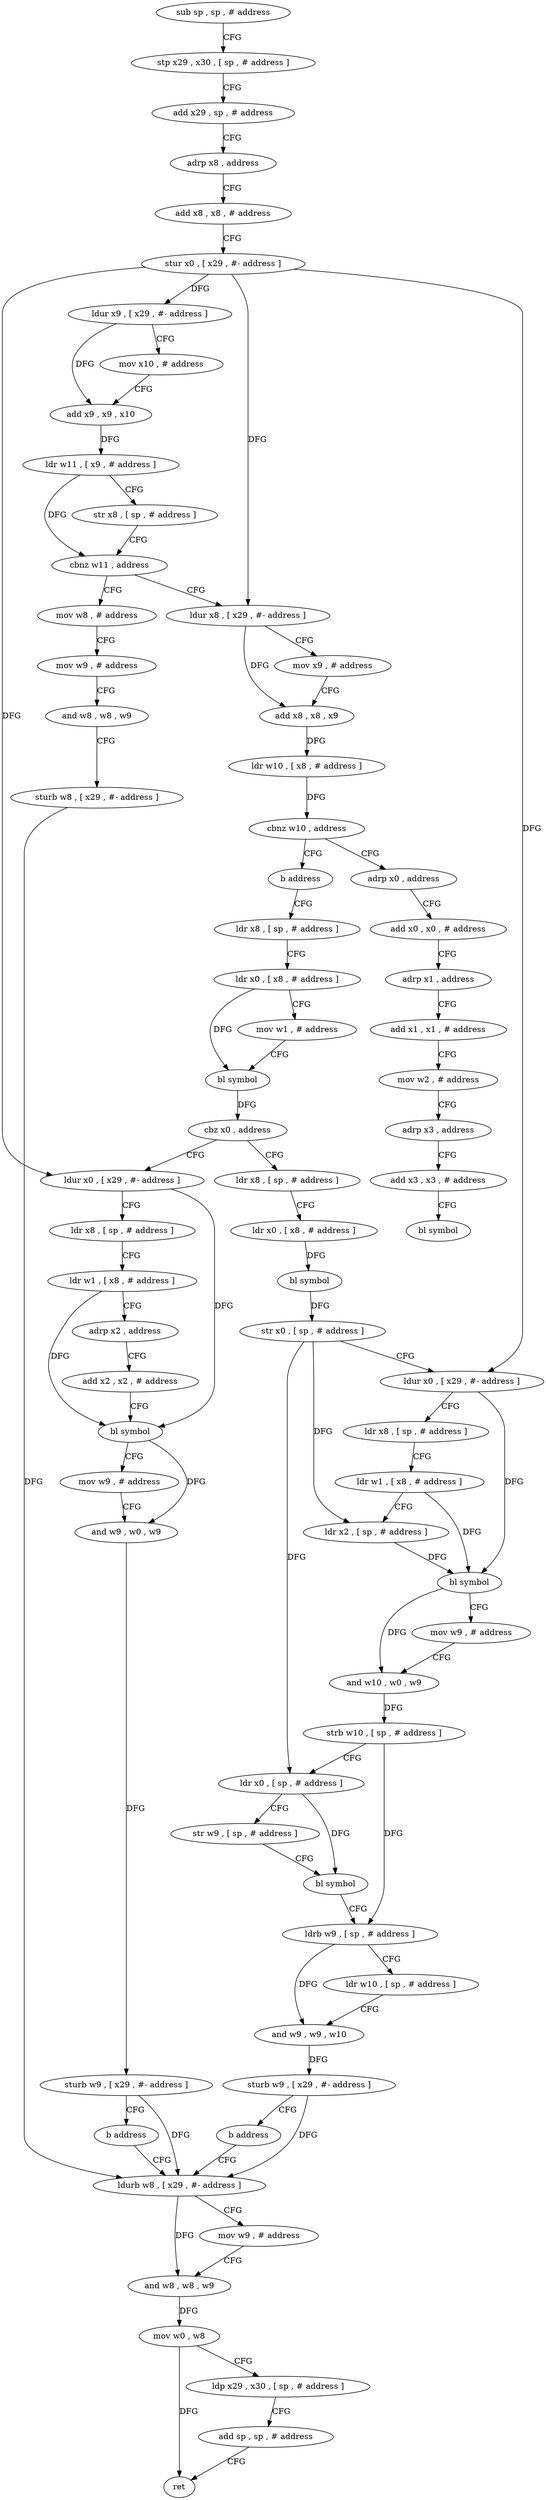 digraph "func" {
"4228012" [label = "sub sp , sp , # address" ]
"4228016" [label = "stp x29 , x30 , [ sp , # address ]" ]
"4228020" [label = "add x29 , sp , # address" ]
"4228024" [label = "adrp x8 , address" ]
"4228028" [label = "add x8 , x8 , # address" ]
"4228032" [label = "stur x0 , [ x29 , #- address ]" ]
"4228036" [label = "ldur x9 , [ x29 , #- address ]" ]
"4228040" [label = "mov x10 , # address" ]
"4228044" [label = "add x9 , x9 , x10" ]
"4228048" [label = "ldr w11 , [ x9 , # address ]" ]
"4228052" [label = "str x8 , [ sp , # address ]" ]
"4228056" [label = "cbnz w11 , address" ]
"4228256" [label = "mov w8 , # address" ]
"4228060" [label = "ldur x8 , [ x29 , #- address ]" ]
"4228260" [label = "mov w9 , # address" ]
"4228264" [label = "and w8 , w8 , w9" ]
"4228268" [label = "sturb w8 , [ x29 , #- address ]" ]
"4228272" [label = "ldurb w8 , [ x29 , #- address ]" ]
"4228064" [label = "mov x9 , # address" ]
"4228068" [label = "add x8 , x8 , x9" ]
"4228072" [label = "ldr w10 , [ x8 , # address ]" ]
"4228076" [label = "cbnz w10 , address" ]
"4228084" [label = "adrp x0 , address" ]
"4228080" [label = "b address" ]
"4228088" [label = "add x0 , x0 , # address" ]
"4228092" [label = "adrp x1 , address" ]
"4228096" [label = "add x1 , x1 , # address" ]
"4228100" [label = "mov w2 , # address" ]
"4228104" [label = "adrp x3 , address" ]
"4228108" [label = "add x3 , x3 , # address" ]
"4228112" [label = "bl symbol" ]
"4228116" [label = "ldr x8 , [ sp , # address ]" ]
"4228120" [label = "ldr x0 , [ x8 , # address ]" ]
"4228124" [label = "mov w1 , # address" ]
"4228128" [label = "bl symbol" ]
"4228132" [label = "cbz x0 , address" ]
"4228216" [label = "ldur x0 , [ x29 , #- address ]" ]
"4228136" [label = "ldr x8 , [ sp , # address ]" ]
"4228220" [label = "ldr x8 , [ sp , # address ]" ]
"4228224" [label = "ldr w1 , [ x8 , # address ]" ]
"4228228" [label = "adrp x2 , address" ]
"4228232" [label = "add x2 , x2 , # address" ]
"4228236" [label = "bl symbol" ]
"4228240" [label = "mov w9 , # address" ]
"4228244" [label = "and w9 , w0 , w9" ]
"4228248" [label = "sturb w9 , [ x29 , #- address ]" ]
"4228252" [label = "b address" ]
"4228140" [label = "ldr x0 , [ x8 , # address ]" ]
"4228144" [label = "bl symbol" ]
"4228148" [label = "str x0 , [ sp , # address ]" ]
"4228152" [label = "ldur x0 , [ x29 , #- address ]" ]
"4228156" [label = "ldr x8 , [ sp , # address ]" ]
"4228160" [label = "ldr w1 , [ x8 , # address ]" ]
"4228164" [label = "ldr x2 , [ sp , # address ]" ]
"4228168" [label = "bl symbol" ]
"4228172" [label = "mov w9 , # address" ]
"4228176" [label = "and w10 , w0 , w9" ]
"4228180" [label = "strb w10 , [ sp , # address ]" ]
"4228184" [label = "ldr x0 , [ sp , # address ]" ]
"4228188" [label = "str w9 , [ sp , # address ]" ]
"4228192" [label = "bl symbol" ]
"4228196" [label = "ldrb w9 , [ sp , # address ]" ]
"4228200" [label = "ldr w10 , [ sp , # address ]" ]
"4228204" [label = "and w9 , w9 , w10" ]
"4228208" [label = "sturb w9 , [ x29 , #- address ]" ]
"4228212" [label = "b address" ]
"4228276" [label = "mov w9 , # address" ]
"4228280" [label = "and w8 , w8 , w9" ]
"4228284" [label = "mov w0 , w8" ]
"4228288" [label = "ldp x29 , x30 , [ sp , # address ]" ]
"4228292" [label = "add sp , sp , # address" ]
"4228296" [label = "ret" ]
"4228012" -> "4228016" [ label = "CFG" ]
"4228016" -> "4228020" [ label = "CFG" ]
"4228020" -> "4228024" [ label = "CFG" ]
"4228024" -> "4228028" [ label = "CFG" ]
"4228028" -> "4228032" [ label = "CFG" ]
"4228032" -> "4228036" [ label = "DFG" ]
"4228032" -> "4228060" [ label = "DFG" ]
"4228032" -> "4228216" [ label = "DFG" ]
"4228032" -> "4228152" [ label = "DFG" ]
"4228036" -> "4228040" [ label = "CFG" ]
"4228036" -> "4228044" [ label = "DFG" ]
"4228040" -> "4228044" [ label = "CFG" ]
"4228044" -> "4228048" [ label = "DFG" ]
"4228048" -> "4228052" [ label = "CFG" ]
"4228048" -> "4228056" [ label = "DFG" ]
"4228052" -> "4228056" [ label = "CFG" ]
"4228056" -> "4228256" [ label = "CFG" ]
"4228056" -> "4228060" [ label = "CFG" ]
"4228256" -> "4228260" [ label = "CFG" ]
"4228060" -> "4228064" [ label = "CFG" ]
"4228060" -> "4228068" [ label = "DFG" ]
"4228260" -> "4228264" [ label = "CFG" ]
"4228264" -> "4228268" [ label = "CFG" ]
"4228268" -> "4228272" [ label = "DFG" ]
"4228272" -> "4228276" [ label = "CFG" ]
"4228272" -> "4228280" [ label = "DFG" ]
"4228064" -> "4228068" [ label = "CFG" ]
"4228068" -> "4228072" [ label = "DFG" ]
"4228072" -> "4228076" [ label = "DFG" ]
"4228076" -> "4228084" [ label = "CFG" ]
"4228076" -> "4228080" [ label = "CFG" ]
"4228084" -> "4228088" [ label = "CFG" ]
"4228080" -> "4228116" [ label = "CFG" ]
"4228088" -> "4228092" [ label = "CFG" ]
"4228092" -> "4228096" [ label = "CFG" ]
"4228096" -> "4228100" [ label = "CFG" ]
"4228100" -> "4228104" [ label = "CFG" ]
"4228104" -> "4228108" [ label = "CFG" ]
"4228108" -> "4228112" [ label = "CFG" ]
"4228116" -> "4228120" [ label = "CFG" ]
"4228120" -> "4228124" [ label = "CFG" ]
"4228120" -> "4228128" [ label = "DFG" ]
"4228124" -> "4228128" [ label = "CFG" ]
"4228128" -> "4228132" [ label = "DFG" ]
"4228132" -> "4228216" [ label = "CFG" ]
"4228132" -> "4228136" [ label = "CFG" ]
"4228216" -> "4228220" [ label = "CFG" ]
"4228216" -> "4228236" [ label = "DFG" ]
"4228136" -> "4228140" [ label = "CFG" ]
"4228220" -> "4228224" [ label = "CFG" ]
"4228224" -> "4228228" [ label = "CFG" ]
"4228224" -> "4228236" [ label = "DFG" ]
"4228228" -> "4228232" [ label = "CFG" ]
"4228232" -> "4228236" [ label = "CFG" ]
"4228236" -> "4228240" [ label = "CFG" ]
"4228236" -> "4228244" [ label = "DFG" ]
"4228240" -> "4228244" [ label = "CFG" ]
"4228244" -> "4228248" [ label = "DFG" ]
"4228248" -> "4228252" [ label = "CFG" ]
"4228248" -> "4228272" [ label = "DFG" ]
"4228252" -> "4228272" [ label = "CFG" ]
"4228140" -> "4228144" [ label = "DFG" ]
"4228144" -> "4228148" [ label = "DFG" ]
"4228148" -> "4228152" [ label = "CFG" ]
"4228148" -> "4228164" [ label = "DFG" ]
"4228148" -> "4228184" [ label = "DFG" ]
"4228152" -> "4228156" [ label = "CFG" ]
"4228152" -> "4228168" [ label = "DFG" ]
"4228156" -> "4228160" [ label = "CFG" ]
"4228160" -> "4228164" [ label = "CFG" ]
"4228160" -> "4228168" [ label = "DFG" ]
"4228164" -> "4228168" [ label = "DFG" ]
"4228168" -> "4228172" [ label = "CFG" ]
"4228168" -> "4228176" [ label = "DFG" ]
"4228172" -> "4228176" [ label = "CFG" ]
"4228176" -> "4228180" [ label = "DFG" ]
"4228180" -> "4228184" [ label = "CFG" ]
"4228180" -> "4228196" [ label = "DFG" ]
"4228184" -> "4228188" [ label = "CFG" ]
"4228184" -> "4228192" [ label = "DFG" ]
"4228188" -> "4228192" [ label = "CFG" ]
"4228192" -> "4228196" [ label = "CFG" ]
"4228196" -> "4228200" [ label = "CFG" ]
"4228196" -> "4228204" [ label = "DFG" ]
"4228200" -> "4228204" [ label = "CFG" ]
"4228204" -> "4228208" [ label = "DFG" ]
"4228208" -> "4228212" [ label = "CFG" ]
"4228208" -> "4228272" [ label = "DFG" ]
"4228212" -> "4228272" [ label = "CFG" ]
"4228276" -> "4228280" [ label = "CFG" ]
"4228280" -> "4228284" [ label = "DFG" ]
"4228284" -> "4228288" [ label = "CFG" ]
"4228284" -> "4228296" [ label = "DFG" ]
"4228288" -> "4228292" [ label = "CFG" ]
"4228292" -> "4228296" [ label = "CFG" ]
}
